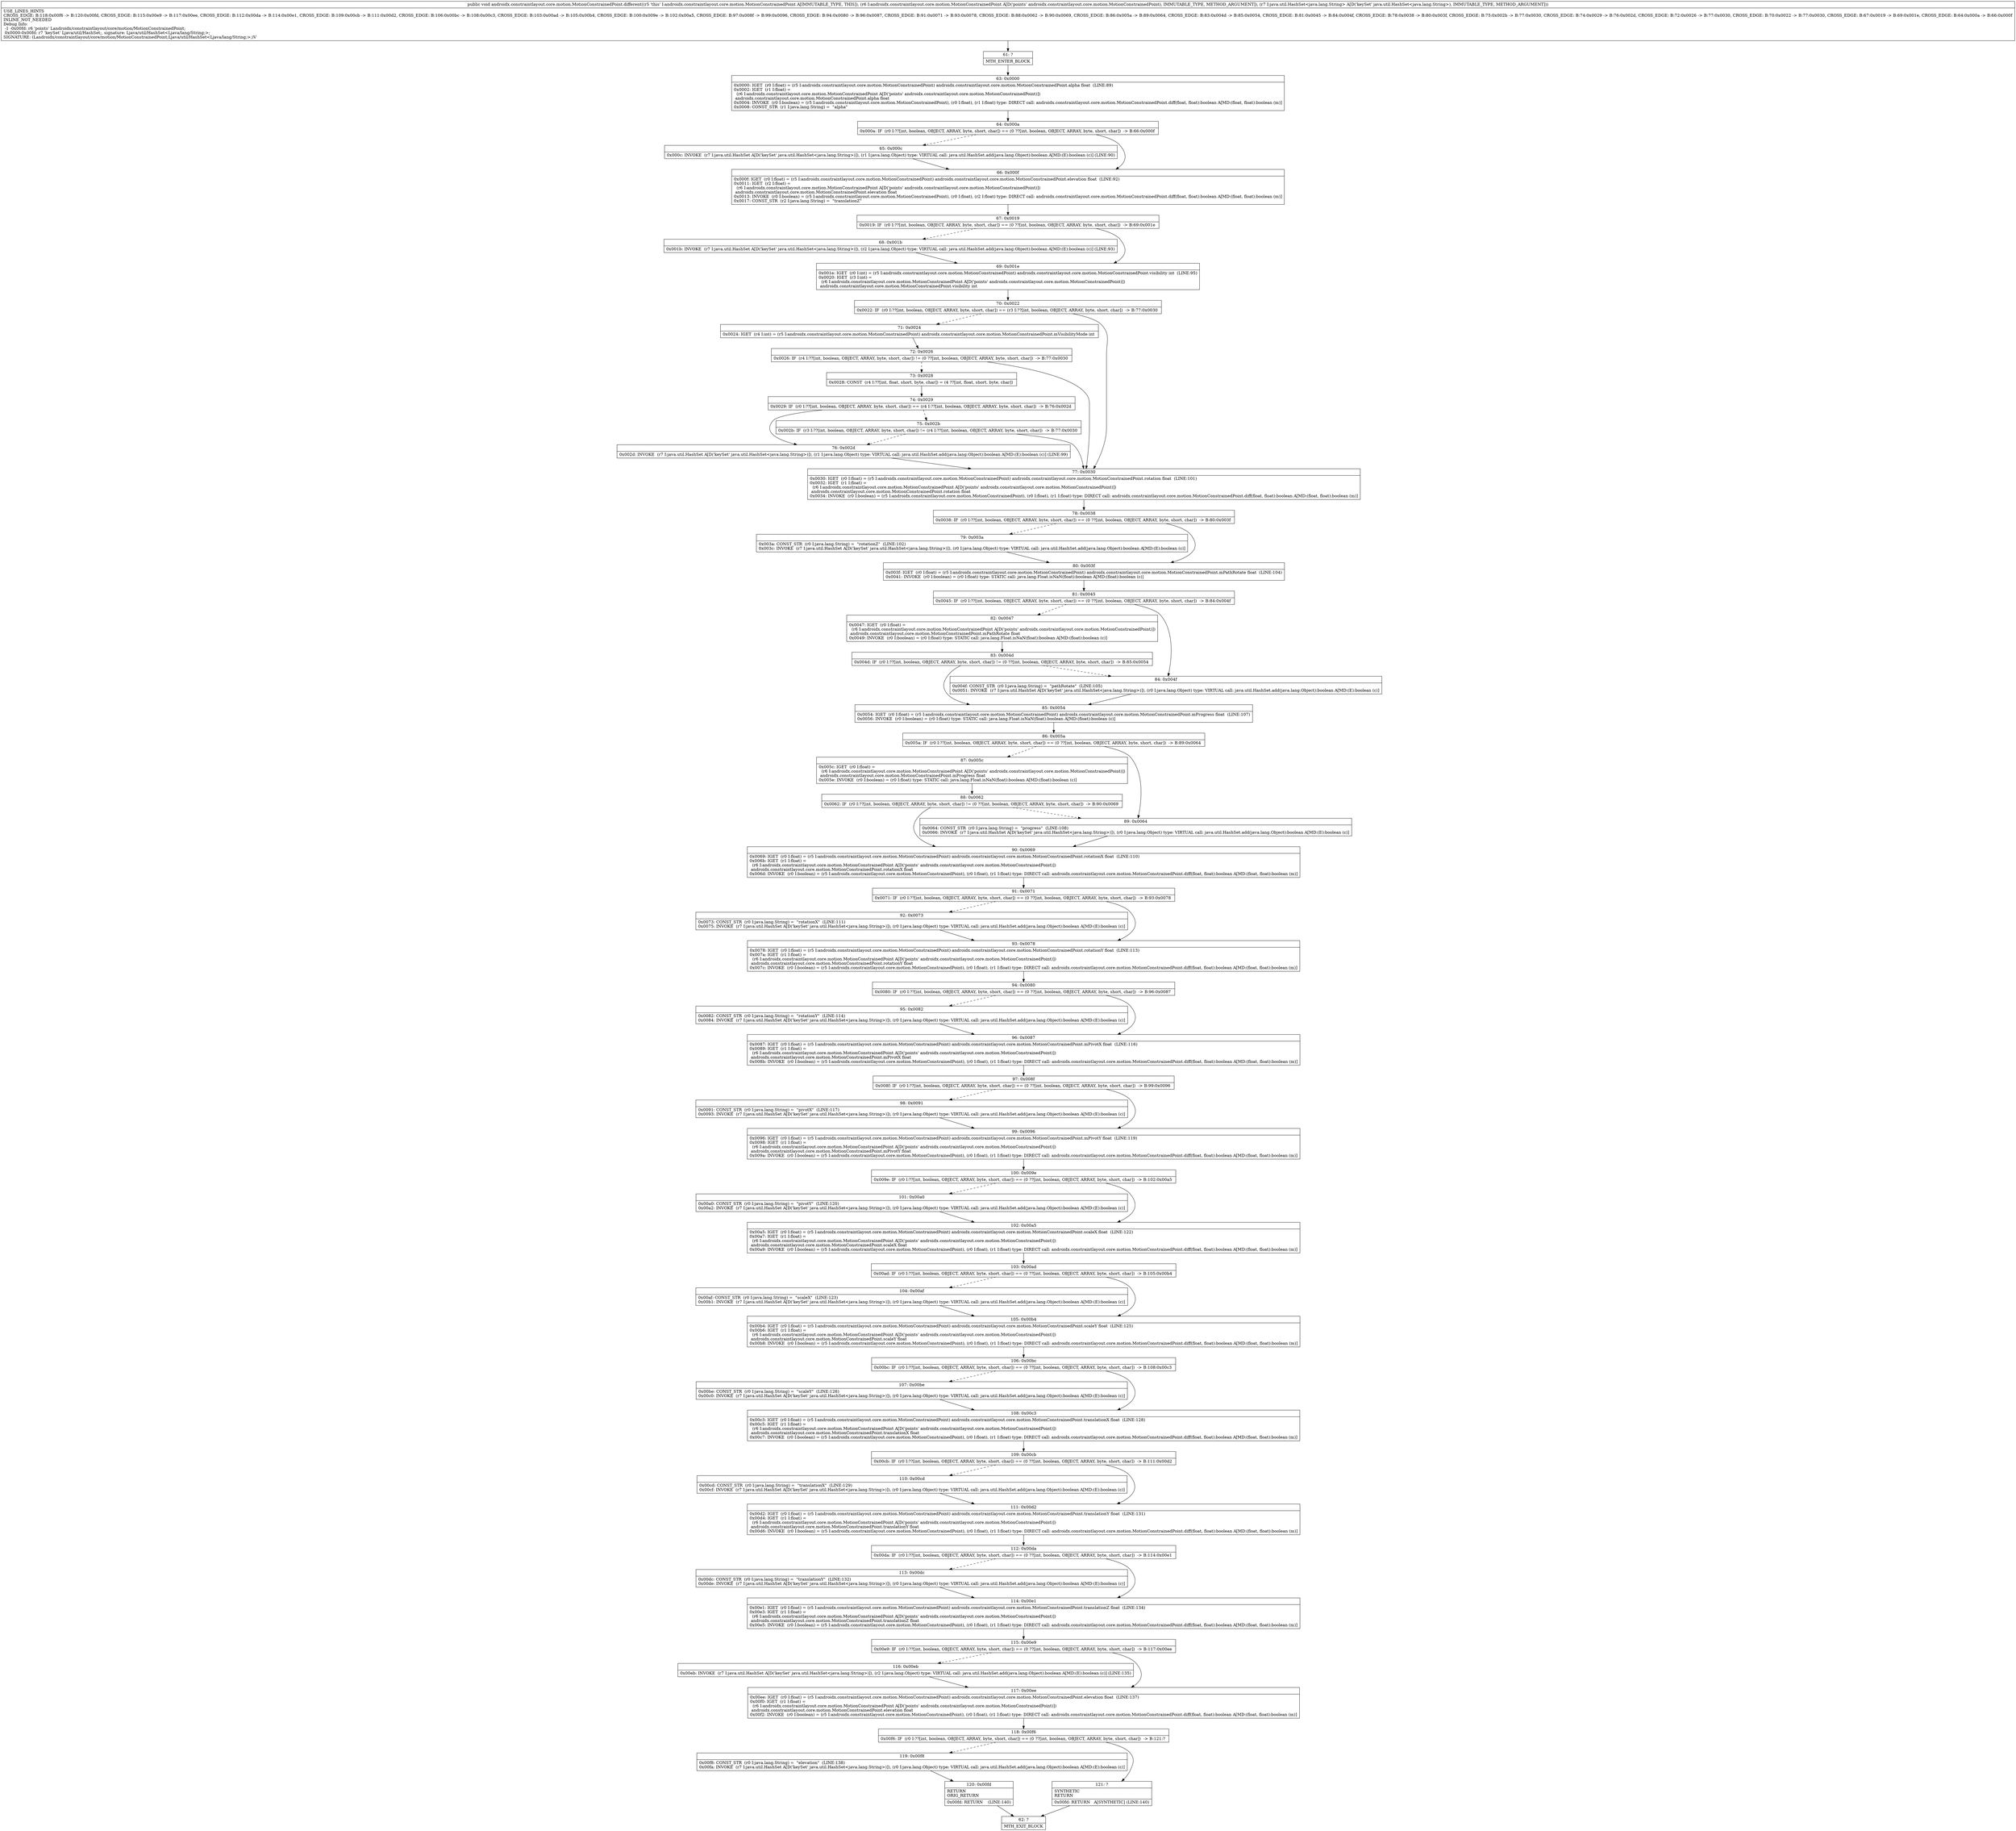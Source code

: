 digraph "CFG forandroidx.constraintlayout.core.motion.MotionConstrainedPoint.different(Landroidx\/constraintlayout\/core\/motion\/MotionConstrainedPoint;Ljava\/util\/HashSet;)V" {
Node_61 [shape=record,label="{61\:\ ?|MTH_ENTER_BLOCK\l}"];
Node_63 [shape=record,label="{63\:\ 0x0000|0x0000: IGET  (r0 I:float) = (r5 I:androidx.constraintlayout.core.motion.MotionConstrainedPoint) androidx.constraintlayout.core.motion.MotionConstrainedPoint.alpha float  (LINE:89)\l0x0002: IGET  (r1 I:float) = \l  (r6 I:androidx.constraintlayout.core.motion.MotionConstrainedPoint A[D('points' androidx.constraintlayout.core.motion.MotionConstrainedPoint)])\l androidx.constraintlayout.core.motion.MotionConstrainedPoint.alpha float \l0x0004: INVOKE  (r0 I:boolean) = (r5 I:androidx.constraintlayout.core.motion.MotionConstrainedPoint), (r0 I:float), (r1 I:float) type: DIRECT call: androidx.constraintlayout.core.motion.MotionConstrainedPoint.diff(float, float):boolean A[MD:(float, float):boolean (m)]\l0x0008: CONST_STR  (r1 I:java.lang.String) =  \"alpha\" \l}"];
Node_64 [shape=record,label="{64\:\ 0x000a|0x000a: IF  (r0 I:??[int, boolean, OBJECT, ARRAY, byte, short, char]) == (0 ??[int, boolean, OBJECT, ARRAY, byte, short, char])  \-\> B:66:0x000f \l}"];
Node_65 [shape=record,label="{65\:\ 0x000c|0x000c: INVOKE  (r7 I:java.util.HashSet A[D('keySet' java.util.HashSet\<java.lang.String\>)]), (r1 I:java.lang.Object) type: VIRTUAL call: java.util.HashSet.add(java.lang.Object):boolean A[MD:(E):boolean (c)] (LINE:90)\l}"];
Node_66 [shape=record,label="{66\:\ 0x000f|0x000f: IGET  (r0 I:float) = (r5 I:androidx.constraintlayout.core.motion.MotionConstrainedPoint) androidx.constraintlayout.core.motion.MotionConstrainedPoint.elevation float  (LINE:92)\l0x0011: IGET  (r2 I:float) = \l  (r6 I:androidx.constraintlayout.core.motion.MotionConstrainedPoint A[D('points' androidx.constraintlayout.core.motion.MotionConstrainedPoint)])\l androidx.constraintlayout.core.motion.MotionConstrainedPoint.elevation float \l0x0013: INVOKE  (r0 I:boolean) = (r5 I:androidx.constraintlayout.core.motion.MotionConstrainedPoint), (r0 I:float), (r2 I:float) type: DIRECT call: androidx.constraintlayout.core.motion.MotionConstrainedPoint.diff(float, float):boolean A[MD:(float, float):boolean (m)]\l0x0017: CONST_STR  (r2 I:java.lang.String) =  \"translationZ\" \l}"];
Node_67 [shape=record,label="{67\:\ 0x0019|0x0019: IF  (r0 I:??[int, boolean, OBJECT, ARRAY, byte, short, char]) == (0 ??[int, boolean, OBJECT, ARRAY, byte, short, char])  \-\> B:69:0x001e \l}"];
Node_68 [shape=record,label="{68\:\ 0x001b|0x001b: INVOKE  (r7 I:java.util.HashSet A[D('keySet' java.util.HashSet\<java.lang.String\>)]), (r2 I:java.lang.Object) type: VIRTUAL call: java.util.HashSet.add(java.lang.Object):boolean A[MD:(E):boolean (c)] (LINE:93)\l}"];
Node_69 [shape=record,label="{69\:\ 0x001e|0x001e: IGET  (r0 I:int) = (r5 I:androidx.constraintlayout.core.motion.MotionConstrainedPoint) androidx.constraintlayout.core.motion.MotionConstrainedPoint.visibility int  (LINE:95)\l0x0020: IGET  (r3 I:int) = \l  (r6 I:androidx.constraintlayout.core.motion.MotionConstrainedPoint A[D('points' androidx.constraintlayout.core.motion.MotionConstrainedPoint)])\l androidx.constraintlayout.core.motion.MotionConstrainedPoint.visibility int \l}"];
Node_70 [shape=record,label="{70\:\ 0x0022|0x0022: IF  (r0 I:??[int, boolean, OBJECT, ARRAY, byte, short, char]) == (r3 I:??[int, boolean, OBJECT, ARRAY, byte, short, char])  \-\> B:77:0x0030 \l}"];
Node_71 [shape=record,label="{71\:\ 0x0024|0x0024: IGET  (r4 I:int) = (r5 I:androidx.constraintlayout.core.motion.MotionConstrainedPoint) androidx.constraintlayout.core.motion.MotionConstrainedPoint.mVisibilityMode int \l}"];
Node_72 [shape=record,label="{72\:\ 0x0026|0x0026: IF  (r4 I:??[int, boolean, OBJECT, ARRAY, byte, short, char]) != (0 ??[int, boolean, OBJECT, ARRAY, byte, short, char])  \-\> B:77:0x0030 \l}"];
Node_73 [shape=record,label="{73\:\ 0x0028|0x0028: CONST  (r4 I:??[int, float, short, byte, char]) = (4 ??[int, float, short, byte, char]) \l}"];
Node_74 [shape=record,label="{74\:\ 0x0029|0x0029: IF  (r0 I:??[int, boolean, OBJECT, ARRAY, byte, short, char]) == (r4 I:??[int, boolean, OBJECT, ARRAY, byte, short, char])  \-\> B:76:0x002d \l}"];
Node_75 [shape=record,label="{75\:\ 0x002b|0x002b: IF  (r3 I:??[int, boolean, OBJECT, ARRAY, byte, short, char]) != (r4 I:??[int, boolean, OBJECT, ARRAY, byte, short, char])  \-\> B:77:0x0030 \l}"];
Node_76 [shape=record,label="{76\:\ 0x002d|0x002d: INVOKE  (r7 I:java.util.HashSet A[D('keySet' java.util.HashSet\<java.lang.String\>)]), (r1 I:java.lang.Object) type: VIRTUAL call: java.util.HashSet.add(java.lang.Object):boolean A[MD:(E):boolean (c)] (LINE:99)\l}"];
Node_77 [shape=record,label="{77\:\ 0x0030|0x0030: IGET  (r0 I:float) = (r5 I:androidx.constraintlayout.core.motion.MotionConstrainedPoint) androidx.constraintlayout.core.motion.MotionConstrainedPoint.rotation float  (LINE:101)\l0x0032: IGET  (r1 I:float) = \l  (r6 I:androidx.constraintlayout.core.motion.MotionConstrainedPoint A[D('points' androidx.constraintlayout.core.motion.MotionConstrainedPoint)])\l androidx.constraintlayout.core.motion.MotionConstrainedPoint.rotation float \l0x0034: INVOKE  (r0 I:boolean) = (r5 I:androidx.constraintlayout.core.motion.MotionConstrainedPoint), (r0 I:float), (r1 I:float) type: DIRECT call: androidx.constraintlayout.core.motion.MotionConstrainedPoint.diff(float, float):boolean A[MD:(float, float):boolean (m)]\l}"];
Node_78 [shape=record,label="{78\:\ 0x0038|0x0038: IF  (r0 I:??[int, boolean, OBJECT, ARRAY, byte, short, char]) == (0 ??[int, boolean, OBJECT, ARRAY, byte, short, char])  \-\> B:80:0x003f \l}"];
Node_79 [shape=record,label="{79\:\ 0x003a|0x003a: CONST_STR  (r0 I:java.lang.String) =  \"rotationZ\"  (LINE:102)\l0x003c: INVOKE  (r7 I:java.util.HashSet A[D('keySet' java.util.HashSet\<java.lang.String\>)]), (r0 I:java.lang.Object) type: VIRTUAL call: java.util.HashSet.add(java.lang.Object):boolean A[MD:(E):boolean (c)]\l}"];
Node_80 [shape=record,label="{80\:\ 0x003f|0x003f: IGET  (r0 I:float) = (r5 I:androidx.constraintlayout.core.motion.MotionConstrainedPoint) androidx.constraintlayout.core.motion.MotionConstrainedPoint.mPathRotate float  (LINE:104)\l0x0041: INVOKE  (r0 I:boolean) = (r0 I:float) type: STATIC call: java.lang.Float.isNaN(float):boolean A[MD:(float):boolean (c)]\l}"];
Node_81 [shape=record,label="{81\:\ 0x0045|0x0045: IF  (r0 I:??[int, boolean, OBJECT, ARRAY, byte, short, char]) == (0 ??[int, boolean, OBJECT, ARRAY, byte, short, char])  \-\> B:84:0x004f \l}"];
Node_82 [shape=record,label="{82\:\ 0x0047|0x0047: IGET  (r0 I:float) = \l  (r6 I:androidx.constraintlayout.core.motion.MotionConstrainedPoint A[D('points' androidx.constraintlayout.core.motion.MotionConstrainedPoint)])\l androidx.constraintlayout.core.motion.MotionConstrainedPoint.mPathRotate float \l0x0049: INVOKE  (r0 I:boolean) = (r0 I:float) type: STATIC call: java.lang.Float.isNaN(float):boolean A[MD:(float):boolean (c)]\l}"];
Node_83 [shape=record,label="{83\:\ 0x004d|0x004d: IF  (r0 I:??[int, boolean, OBJECT, ARRAY, byte, short, char]) != (0 ??[int, boolean, OBJECT, ARRAY, byte, short, char])  \-\> B:85:0x0054 \l}"];
Node_85 [shape=record,label="{85\:\ 0x0054|0x0054: IGET  (r0 I:float) = (r5 I:androidx.constraintlayout.core.motion.MotionConstrainedPoint) androidx.constraintlayout.core.motion.MotionConstrainedPoint.mProgress float  (LINE:107)\l0x0056: INVOKE  (r0 I:boolean) = (r0 I:float) type: STATIC call: java.lang.Float.isNaN(float):boolean A[MD:(float):boolean (c)]\l}"];
Node_86 [shape=record,label="{86\:\ 0x005a|0x005a: IF  (r0 I:??[int, boolean, OBJECT, ARRAY, byte, short, char]) == (0 ??[int, boolean, OBJECT, ARRAY, byte, short, char])  \-\> B:89:0x0064 \l}"];
Node_87 [shape=record,label="{87\:\ 0x005c|0x005c: IGET  (r0 I:float) = \l  (r6 I:androidx.constraintlayout.core.motion.MotionConstrainedPoint A[D('points' androidx.constraintlayout.core.motion.MotionConstrainedPoint)])\l androidx.constraintlayout.core.motion.MotionConstrainedPoint.mProgress float \l0x005e: INVOKE  (r0 I:boolean) = (r0 I:float) type: STATIC call: java.lang.Float.isNaN(float):boolean A[MD:(float):boolean (c)]\l}"];
Node_88 [shape=record,label="{88\:\ 0x0062|0x0062: IF  (r0 I:??[int, boolean, OBJECT, ARRAY, byte, short, char]) != (0 ??[int, boolean, OBJECT, ARRAY, byte, short, char])  \-\> B:90:0x0069 \l}"];
Node_90 [shape=record,label="{90\:\ 0x0069|0x0069: IGET  (r0 I:float) = (r5 I:androidx.constraintlayout.core.motion.MotionConstrainedPoint) androidx.constraintlayout.core.motion.MotionConstrainedPoint.rotationX float  (LINE:110)\l0x006b: IGET  (r1 I:float) = \l  (r6 I:androidx.constraintlayout.core.motion.MotionConstrainedPoint A[D('points' androidx.constraintlayout.core.motion.MotionConstrainedPoint)])\l androidx.constraintlayout.core.motion.MotionConstrainedPoint.rotationX float \l0x006d: INVOKE  (r0 I:boolean) = (r5 I:androidx.constraintlayout.core.motion.MotionConstrainedPoint), (r0 I:float), (r1 I:float) type: DIRECT call: androidx.constraintlayout.core.motion.MotionConstrainedPoint.diff(float, float):boolean A[MD:(float, float):boolean (m)]\l}"];
Node_91 [shape=record,label="{91\:\ 0x0071|0x0071: IF  (r0 I:??[int, boolean, OBJECT, ARRAY, byte, short, char]) == (0 ??[int, boolean, OBJECT, ARRAY, byte, short, char])  \-\> B:93:0x0078 \l}"];
Node_92 [shape=record,label="{92\:\ 0x0073|0x0073: CONST_STR  (r0 I:java.lang.String) =  \"rotationX\"  (LINE:111)\l0x0075: INVOKE  (r7 I:java.util.HashSet A[D('keySet' java.util.HashSet\<java.lang.String\>)]), (r0 I:java.lang.Object) type: VIRTUAL call: java.util.HashSet.add(java.lang.Object):boolean A[MD:(E):boolean (c)]\l}"];
Node_93 [shape=record,label="{93\:\ 0x0078|0x0078: IGET  (r0 I:float) = (r5 I:androidx.constraintlayout.core.motion.MotionConstrainedPoint) androidx.constraintlayout.core.motion.MotionConstrainedPoint.rotationY float  (LINE:113)\l0x007a: IGET  (r1 I:float) = \l  (r6 I:androidx.constraintlayout.core.motion.MotionConstrainedPoint A[D('points' androidx.constraintlayout.core.motion.MotionConstrainedPoint)])\l androidx.constraintlayout.core.motion.MotionConstrainedPoint.rotationY float \l0x007c: INVOKE  (r0 I:boolean) = (r5 I:androidx.constraintlayout.core.motion.MotionConstrainedPoint), (r0 I:float), (r1 I:float) type: DIRECT call: androidx.constraintlayout.core.motion.MotionConstrainedPoint.diff(float, float):boolean A[MD:(float, float):boolean (m)]\l}"];
Node_94 [shape=record,label="{94\:\ 0x0080|0x0080: IF  (r0 I:??[int, boolean, OBJECT, ARRAY, byte, short, char]) == (0 ??[int, boolean, OBJECT, ARRAY, byte, short, char])  \-\> B:96:0x0087 \l}"];
Node_95 [shape=record,label="{95\:\ 0x0082|0x0082: CONST_STR  (r0 I:java.lang.String) =  \"rotationY\"  (LINE:114)\l0x0084: INVOKE  (r7 I:java.util.HashSet A[D('keySet' java.util.HashSet\<java.lang.String\>)]), (r0 I:java.lang.Object) type: VIRTUAL call: java.util.HashSet.add(java.lang.Object):boolean A[MD:(E):boolean (c)]\l}"];
Node_96 [shape=record,label="{96\:\ 0x0087|0x0087: IGET  (r0 I:float) = (r5 I:androidx.constraintlayout.core.motion.MotionConstrainedPoint) androidx.constraintlayout.core.motion.MotionConstrainedPoint.mPivotX float  (LINE:116)\l0x0089: IGET  (r1 I:float) = \l  (r6 I:androidx.constraintlayout.core.motion.MotionConstrainedPoint A[D('points' androidx.constraintlayout.core.motion.MotionConstrainedPoint)])\l androidx.constraintlayout.core.motion.MotionConstrainedPoint.mPivotX float \l0x008b: INVOKE  (r0 I:boolean) = (r5 I:androidx.constraintlayout.core.motion.MotionConstrainedPoint), (r0 I:float), (r1 I:float) type: DIRECT call: androidx.constraintlayout.core.motion.MotionConstrainedPoint.diff(float, float):boolean A[MD:(float, float):boolean (m)]\l}"];
Node_97 [shape=record,label="{97\:\ 0x008f|0x008f: IF  (r0 I:??[int, boolean, OBJECT, ARRAY, byte, short, char]) == (0 ??[int, boolean, OBJECT, ARRAY, byte, short, char])  \-\> B:99:0x0096 \l}"];
Node_98 [shape=record,label="{98\:\ 0x0091|0x0091: CONST_STR  (r0 I:java.lang.String) =  \"pivotX\"  (LINE:117)\l0x0093: INVOKE  (r7 I:java.util.HashSet A[D('keySet' java.util.HashSet\<java.lang.String\>)]), (r0 I:java.lang.Object) type: VIRTUAL call: java.util.HashSet.add(java.lang.Object):boolean A[MD:(E):boolean (c)]\l}"];
Node_99 [shape=record,label="{99\:\ 0x0096|0x0096: IGET  (r0 I:float) = (r5 I:androidx.constraintlayout.core.motion.MotionConstrainedPoint) androidx.constraintlayout.core.motion.MotionConstrainedPoint.mPivotY float  (LINE:119)\l0x0098: IGET  (r1 I:float) = \l  (r6 I:androidx.constraintlayout.core.motion.MotionConstrainedPoint A[D('points' androidx.constraintlayout.core.motion.MotionConstrainedPoint)])\l androidx.constraintlayout.core.motion.MotionConstrainedPoint.mPivotY float \l0x009a: INVOKE  (r0 I:boolean) = (r5 I:androidx.constraintlayout.core.motion.MotionConstrainedPoint), (r0 I:float), (r1 I:float) type: DIRECT call: androidx.constraintlayout.core.motion.MotionConstrainedPoint.diff(float, float):boolean A[MD:(float, float):boolean (m)]\l}"];
Node_100 [shape=record,label="{100\:\ 0x009e|0x009e: IF  (r0 I:??[int, boolean, OBJECT, ARRAY, byte, short, char]) == (0 ??[int, boolean, OBJECT, ARRAY, byte, short, char])  \-\> B:102:0x00a5 \l}"];
Node_101 [shape=record,label="{101\:\ 0x00a0|0x00a0: CONST_STR  (r0 I:java.lang.String) =  \"pivotY\"  (LINE:120)\l0x00a2: INVOKE  (r7 I:java.util.HashSet A[D('keySet' java.util.HashSet\<java.lang.String\>)]), (r0 I:java.lang.Object) type: VIRTUAL call: java.util.HashSet.add(java.lang.Object):boolean A[MD:(E):boolean (c)]\l}"];
Node_102 [shape=record,label="{102\:\ 0x00a5|0x00a5: IGET  (r0 I:float) = (r5 I:androidx.constraintlayout.core.motion.MotionConstrainedPoint) androidx.constraintlayout.core.motion.MotionConstrainedPoint.scaleX float  (LINE:122)\l0x00a7: IGET  (r1 I:float) = \l  (r6 I:androidx.constraintlayout.core.motion.MotionConstrainedPoint A[D('points' androidx.constraintlayout.core.motion.MotionConstrainedPoint)])\l androidx.constraintlayout.core.motion.MotionConstrainedPoint.scaleX float \l0x00a9: INVOKE  (r0 I:boolean) = (r5 I:androidx.constraintlayout.core.motion.MotionConstrainedPoint), (r0 I:float), (r1 I:float) type: DIRECT call: androidx.constraintlayout.core.motion.MotionConstrainedPoint.diff(float, float):boolean A[MD:(float, float):boolean (m)]\l}"];
Node_103 [shape=record,label="{103\:\ 0x00ad|0x00ad: IF  (r0 I:??[int, boolean, OBJECT, ARRAY, byte, short, char]) == (0 ??[int, boolean, OBJECT, ARRAY, byte, short, char])  \-\> B:105:0x00b4 \l}"];
Node_104 [shape=record,label="{104\:\ 0x00af|0x00af: CONST_STR  (r0 I:java.lang.String) =  \"scaleX\"  (LINE:123)\l0x00b1: INVOKE  (r7 I:java.util.HashSet A[D('keySet' java.util.HashSet\<java.lang.String\>)]), (r0 I:java.lang.Object) type: VIRTUAL call: java.util.HashSet.add(java.lang.Object):boolean A[MD:(E):boolean (c)]\l}"];
Node_105 [shape=record,label="{105\:\ 0x00b4|0x00b4: IGET  (r0 I:float) = (r5 I:androidx.constraintlayout.core.motion.MotionConstrainedPoint) androidx.constraintlayout.core.motion.MotionConstrainedPoint.scaleY float  (LINE:125)\l0x00b6: IGET  (r1 I:float) = \l  (r6 I:androidx.constraintlayout.core.motion.MotionConstrainedPoint A[D('points' androidx.constraintlayout.core.motion.MotionConstrainedPoint)])\l androidx.constraintlayout.core.motion.MotionConstrainedPoint.scaleY float \l0x00b8: INVOKE  (r0 I:boolean) = (r5 I:androidx.constraintlayout.core.motion.MotionConstrainedPoint), (r0 I:float), (r1 I:float) type: DIRECT call: androidx.constraintlayout.core.motion.MotionConstrainedPoint.diff(float, float):boolean A[MD:(float, float):boolean (m)]\l}"];
Node_106 [shape=record,label="{106\:\ 0x00bc|0x00bc: IF  (r0 I:??[int, boolean, OBJECT, ARRAY, byte, short, char]) == (0 ??[int, boolean, OBJECT, ARRAY, byte, short, char])  \-\> B:108:0x00c3 \l}"];
Node_107 [shape=record,label="{107\:\ 0x00be|0x00be: CONST_STR  (r0 I:java.lang.String) =  \"scaleY\"  (LINE:126)\l0x00c0: INVOKE  (r7 I:java.util.HashSet A[D('keySet' java.util.HashSet\<java.lang.String\>)]), (r0 I:java.lang.Object) type: VIRTUAL call: java.util.HashSet.add(java.lang.Object):boolean A[MD:(E):boolean (c)]\l}"];
Node_108 [shape=record,label="{108\:\ 0x00c3|0x00c3: IGET  (r0 I:float) = (r5 I:androidx.constraintlayout.core.motion.MotionConstrainedPoint) androidx.constraintlayout.core.motion.MotionConstrainedPoint.translationX float  (LINE:128)\l0x00c5: IGET  (r1 I:float) = \l  (r6 I:androidx.constraintlayout.core.motion.MotionConstrainedPoint A[D('points' androidx.constraintlayout.core.motion.MotionConstrainedPoint)])\l androidx.constraintlayout.core.motion.MotionConstrainedPoint.translationX float \l0x00c7: INVOKE  (r0 I:boolean) = (r5 I:androidx.constraintlayout.core.motion.MotionConstrainedPoint), (r0 I:float), (r1 I:float) type: DIRECT call: androidx.constraintlayout.core.motion.MotionConstrainedPoint.diff(float, float):boolean A[MD:(float, float):boolean (m)]\l}"];
Node_109 [shape=record,label="{109\:\ 0x00cb|0x00cb: IF  (r0 I:??[int, boolean, OBJECT, ARRAY, byte, short, char]) == (0 ??[int, boolean, OBJECT, ARRAY, byte, short, char])  \-\> B:111:0x00d2 \l}"];
Node_110 [shape=record,label="{110\:\ 0x00cd|0x00cd: CONST_STR  (r0 I:java.lang.String) =  \"translationX\"  (LINE:129)\l0x00cf: INVOKE  (r7 I:java.util.HashSet A[D('keySet' java.util.HashSet\<java.lang.String\>)]), (r0 I:java.lang.Object) type: VIRTUAL call: java.util.HashSet.add(java.lang.Object):boolean A[MD:(E):boolean (c)]\l}"];
Node_111 [shape=record,label="{111\:\ 0x00d2|0x00d2: IGET  (r0 I:float) = (r5 I:androidx.constraintlayout.core.motion.MotionConstrainedPoint) androidx.constraintlayout.core.motion.MotionConstrainedPoint.translationY float  (LINE:131)\l0x00d4: IGET  (r1 I:float) = \l  (r6 I:androidx.constraintlayout.core.motion.MotionConstrainedPoint A[D('points' androidx.constraintlayout.core.motion.MotionConstrainedPoint)])\l androidx.constraintlayout.core.motion.MotionConstrainedPoint.translationY float \l0x00d6: INVOKE  (r0 I:boolean) = (r5 I:androidx.constraintlayout.core.motion.MotionConstrainedPoint), (r0 I:float), (r1 I:float) type: DIRECT call: androidx.constraintlayout.core.motion.MotionConstrainedPoint.diff(float, float):boolean A[MD:(float, float):boolean (m)]\l}"];
Node_112 [shape=record,label="{112\:\ 0x00da|0x00da: IF  (r0 I:??[int, boolean, OBJECT, ARRAY, byte, short, char]) == (0 ??[int, boolean, OBJECT, ARRAY, byte, short, char])  \-\> B:114:0x00e1 \l}"];
Node_113 [shape=record,label="{113\:\ 0x00dc|0x00dc: CONST_STR  (r0 I:java.lang.String) =  \"translationY\"  (LINE:132)\l0x00de: INVOKE  (r7 I:java.util.HashSet A[D('keySet' java.util.HashSet\<java.lang.String\>)]), (r0 I:java.lang.Object) type: VIRTUAL call: java.util.HashSet.add(java.lang.Object):boolean A[MD:(E):boolean (c)]\l}"];
Node_114 [shape=record,label="{114\:\ 0x00e1|0x00e1: IGET  (r0 I:float) = (r5 I:androidx.constraintlayout.core.motion.MotionConstrainedPoint) androidx.constraintlayout.core.motion.MotionConstrainedPoint.translationZ float  (LINE:134)\l0x00e3: IGET  (r1 I:float) = \l  (r6 I:androidx.constraintlayout.core.motion.MotionConstrainedPoint A[D('points' androidx.constraintlayout.core.motion.MotionConstrainedPoint)])\l androidx.constraintlayout.core.motion.MotionConstrainedPoint.translationZ float \l0x00e5: INVOKE  (r0 I:boolean) = (r5 I:androidx.constraintlayout.core.motion.MotionConstrainedPoint), (r0 I:float), (r1 I:float) type: DIRECT call: androidx.constraintlayout.core.motion.MotionConstrainedPoint.diff(float, float):boolean A[MD:(float, float):boolean (m)]\l}"];
Node_115 [shape=record,label="{115\:\ 0x00e9|0x00e9: IF  (r0 I:??[int, boolean, OBJECT, ARRAY, byte, short, char]) == (0 ??[int, boolean, OBJECT, ARRAY, byte, short, char])  \-\> B:117:0x00ee \l}"];
Node_116 [shape=record,label="{116\:\ 0x00eb|0x00eb: INVOKE  (r7 I:java.util.HashSet A[D('keySet' java.util.HashSet\<java.lang.String\>)]), (r2 I:java.lang.Object) type: VIRTUAL call: java.util.HashSet.add(java.lang.Object):boolean A[MD:(E):boolean (c)] (LINE:135)\l}"];
Node_117 [shape=record,label="{117\:\ 0x00ee|0x00ee: IGET  (r0 I:float) = (r5 I:androidx.constraintlayout.core.motion.MotionConstrainedPoint) androidx.constraintlayout.core.motion.MotionConstrainedPoint.elevation float  (LINE:137)\l0x00f0: IGET  (r1 I:float) = \l  (r6 I:androidx.constraintlayout.core.motion.MotionConstrainedPoint A[D('points' androidx.constraintlayout.core.motion.MotionConstrainedPoint)])\l androidx.constraintlayout.core.motion.MotionConstrainedPoint.elevation float \l0x00f2: INVOKE  (r0 I:boolean) = (r5 I:androidx.constraintlayout.core.motion.MotionConstrainedPoint), (r0 I:float), (r1 I:float) type: DIRECT call: androidx.constraintlayout.core.motion.MotionConstrainedPoint.diff(float, float):boolean A[MD:(float, float):boolean (m)]\l}"];
Node_118 [shape=record,label="{118\:\ 0x00f6|0x00f6: IF  (r0 I:??[int, boolean, OBJECT, ARRAY, byte, short, char]) == (0 ??[int, boolean, OBJECT, ARRAY, byte, short, char])  \-\> B:121:? \l}"];
Node_119 [shape=record,label="{119\:\ 0x00f8|0x00f8: CONST_STR  (r0 I:java.lang.String) =  \"elevation\"  (LINE:138)\l0x00fa: INVOKE  (r7 I:java.util.HashSet A[D('keySet' java.util.HashSet\<java.lang.String\>)]), (r0 I:java.lang.Object) type: VIRTUAL call: java.util.HashSet.add(java.lang.Object):boolean A[MD:(E):boolean (c)]\l}"];
Node_120 [shape=record,label="{120\:\ 0x00fd|RETURN\lORIG_RETURN\l|0x00fd: RETURN    (LINE:140)\l}"];
Node_62 [shape=record,label="{62\:\ ?|MTH_EXIT_BLOCK\l}"];
Node_121 [shape=record,label="{121\:\ ?|SYNTHETIC\lRETURN\l|0x00fd: RETURN   A[SYNTHETIC] (LINE:140)\l}"];
Node_89 [shape=record,label="{89\:\ 0x0064|0x0064: CONST_STR  (r0 I:java.lang.String) =  \"progress\"  (LINE:108)\l0x0066: INVOKE  (r7 I:java.util.HashSet A[D('keySet' java.util.HashSet\<java.lang.String\>)]), (r0 I:java.lang.Object) type: VIRTUAL call: java.util.HashSet.add(java.lang.Object):boolean A[MD:(E):boolean (c)]\l}"];
Node_84 [shape=record,label="{84\:\ 0x004f|0x004f: CONST_STR  (r0 I:java.lang.String) =  \"pathRotate\"  (LINE:105)\l0x0051: INVOKE  (r7 I:java.util.HashSet A[D('keySet' java.util.HashSet\<java.lang.String\>)]), (r0 I:java.lang.Object) type: VIRTUAL call: java.util.HashSet.add(java.lang.Object):boolean A[MD:(E):boolean (c)]\l}"];
MethodNode[shape=record,label="{public void androidx.constraintlayout.core.motion.MotionConstrainedPoint.different((r5 'this' I:androidx.constraintlayout.core.motion.MotionConstrainedPoint A[IMMUTABLE_TYPE, THIS]), (r6 I:androidx.constraintlayout.core.motion.MotionConstrainedPoint A[D('points' androidx.constraintlayout.core.motion.MotionConstrainedPoint), IMMUTABLE_TYPE, METHOD_ARGUMENT]), (r7 I:java.util.HashSet\<java.lang.String\> A[D('keySet' java.util.HashSet\<java.lang.String\>), IMMUTABLE_TYPE, METHOD_ARGUMENT]))  | USE_LINES_HINTS\lCROSS_EDGE: B:118:0x00f6 \-\> B:120:0x00fd, CROSS_EDGE: B:115:0x00e9 \-\> B:117:0x00ee, CROSS_EDGE: B:112:0x00da \-\> B:114:0x00e1, CROSS_EDGE: B:109:0x00cb \-\> B:111:0x00d2, CROSS_EDGE: B:106:0x00bc \-\> B:108:0x00c3, CROSS_EDGE: B:103:0x00ad \-\> B:105:0x00b4, CROSS_EDGE: B:100:0x009e \-\> B:102:0x00a5, CROSS_EDGE: B:97:0x008f \-\> B:99:0x0096, CROSS_EDGE: B:94:0x0080 \-\> B:96:0x0087, CROSS_EDGE: B:91:0x0071 \-\> B:93:0x0078, CROSS_EDGE: B:88:0x0062 \-\> B:90:0x0069, CROSS_EDGE: B:86:0x005a \-\> B:89:0x0064, CROSS_EDGE: B:83:0x004d \-\> B:85:0x0054, CROSS_EDGE: B:81:0x0045 \-\> B:84:0x004f, CROSS_EDGE: B:78:0x0038 \-\> B:80:0x003f, CROSS_EDGE: B:75:0x002b \-\> B:77:0x0030, CROSS_EDGE: B:74:0x0029 \-\> B:76:0x002d, CROSS_EDGE: B:72:0x0026 \-\> B:77:0x0030, CROSS_EDGE: B:70:0x0022 \-\> B:77:0x0030, CROSS_EDGE: B:67:0x0019 \-\> B:69:0x001e, CROSS_EDGE: B:64:0x000a \-\> B:66:0x000f\lINLINE_NOT_NEEDED\lDebug Info:\l  \-1 \-0x00fd: r6 'points' Landroidx\/constraintlayout\/core\/motion\/MotionConstrainedPoint;\l  0x0000\-0x00fd: r7 'keySet' Ljava\/util\/HashSet;, signature: Ljava\/util\/HashSet\<Ljava\/lang\/String;\>;\lSIGNATURE: (Landroidx\/constraintlayout\/core\/motion\/MotionConstrainedPoint;Ljava\/util\/HashSet\<Ljava\/lang\/String;\>;)V\l}"];
MethodNode -> Node_61;Node_61 -> Node_63;
Node_63 -> Node_64;
Node_64 -> Node_65[style=dashed];
Node_64 -> Node_66;
Node_65 -> Node_66;
Node_66 -> Node_67;
Node_67 -> Node_68[style=dashed];
Node_67 -> Node_69;
Node_68 -> Node_69;
Node_69 -> Node_70;
Node_70 -> Node_71[style=dashed];
Node_70 -> Node_77;
Node_71 -> Node_72;
Node_72 -> Node_73[style=dashed];
Node_72 -> Node_77;
Node_73 -> Node_74;
Node_74 -> Node_75[style=dashed];
Node_74 -> Node_76;
Node_75 -> Node_76[style=dashed];
Node_75 -> Node_77;
Node_76 -> Node_77;
Node_77 -> Node_78;
Node_78 -> Node_79[style=dashed];
Node_78 -> Node_80;
Node_79 -> Node_80;
Node_80 -> Node_81;
Node_81 -> Node_82[style=dashed];
Node_81 -> Node_84;
Node_82 -> Node_83;
Node_83 -> Node_84[style=dashed];
Node_83 -> Node_85;
Node_85 -> Node_86;
Node_86 -> Node_87[style=dashed];
Node_86 -> Node_89;
Node_87 -> Node_88;
Node_88 -> Node_89[style=dashed];
Node_88 -> Node_90;
Node_90 -> Node_91;
Node_91 -> Node_92[style=dashed];
Node_91 -> Node_93;
Node_92 -> Node_93;
Node_93 -> Node_94;
Node_94 -> Node_95[style=dashed];
Node_94 -> Node_96;
Node_95 -> Node_96;
Node_96 -> Node_97;
Node_97 -> Node_98[style=dashed];
Node_97 -> Node_99;
Node_98 -> Node_99;
Node_99 -> Node_100;
Node_100 -> Node_101[style=dashed];
Node_100 -> Node_102;
Node_101 -> Node_102;
Node_102 -> Node_103;
Node_103 -> Node_104[style=dashed];
Node_103 -> Node_105;
Node_104 -> Node_105;
Node_105 -> Node_106;
Node_106 -> Node_107[style=dashed];
Node_106 -> Node_108;
Node_107 -> Node_108;
Node_108 -> Node_109;
Node_109 -> Node_110[style=dashed];
Node_109 -> Node_111;
Node_110 -> Node_111;
Node_111 -> Node_112;
Node_112 -> Node_113[style=dashed];
Node_112 -> Node_114;
Node_113 -> Node_114;
Node_114 -> Node_115;
Node_115 -> Node_116[style=dashed];
Node_115 -> Node_117;
Node_116 -> Node_117;
Node_117 -> Node_118;
Node_118 -> Node_119[style=dashed];
Node_118 -> Node_121;
Node_119 -> Node_120;
Node_120 -> Node_62;
Node_121 -> Node_62;
Node_89 -> Node_90;
Node_84 -> Node_85;
}

